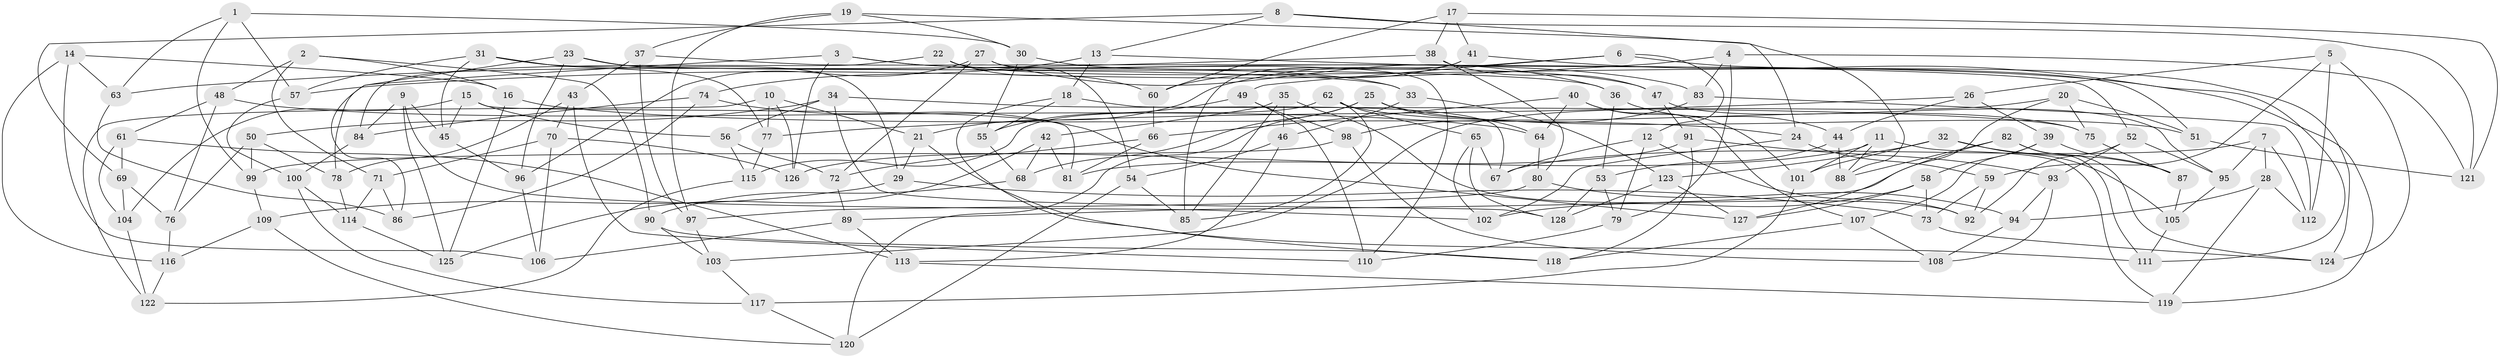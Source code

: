 // Generated by graph-tools (version 1.1) at 2025/37/03/09/25 02:37:49]
// undirected, 128 vertices, 256 edges
graph export_dot {
graph [start="1"]
  node [color=gray90,style=filled];
  1;
  2;
  3;
  4;
  5;
  6;
  7;
  8;
  9;
  10;
  11;
  12;
  13;
  14;
  15;
  16;
  17;
  18;
  19;
  20;
  21;
  22;
  23;
  24;
  25;
  26;
  27;
  28;
  29;
  30;
  31;
  32;
  33;
  34;
  35;
  36;
  37;
  38;
  39;
  40;
  41;
  42;
  43;
  44;
  45;
  46;
  47;
  48;
  49;
  50;
  51;
  52;
  53;
  54;
  55;
  56;
  57;
  58;
  59;
  60;
  61;
  62;
  63;
  64;
  65;
  66;
  67;
  68;
  69;
  70;
  71;
  72;
  73;
  74;
  75;
  76;
  77;
  78;
  79;
  80;
  81;
  82;
  83;
  84;
  85;
  86;
  87;
  88;
  89;
  90;
  91;
  92;
  93;
  94;
  95;
  96;
  97;
  98;
  99;
  100;
  101;
  102;
  103;
  104;
  105;
  106;
  107;
  108;
  109;
  110;
  111;
  112;
  113;
  114;
  115;
  116;
  117;
  118;
  119;
  120;
  121;
  122;
  123;
  124;
  125;
  126;
  127;
  128;
  1 -- 99;
  1 -- 30;
  1 -- 57;
  1 -- 63;
  2 -- 90;
  2 -- 48;
  2 -- 71;
  2 -- 16;
  3 -- 33;
  3 -- 78;
  3 -- 83;
  3 -- 126;
  4 -- 79;
  4 -- 121;
  4 -- 57;
  4 -- 83;
  5 -- 124;
  5 -- 59;
  5 -- 26;
  5 -- 112;
  6 -- 21;
  6 -- 124;
  6 -- 12;
  6 -- 49;
  7 -- 112;
  7 -- 95;
  7 -- 67;
  7 -- 28;
  8 -- 24;
  8 -- 13;
  8 -- 121;
  8 -- 69;
  9 -- 84;
  9 -- 45;
  9 -- 125;
  9 -- 102;
  10 -- 122;
  10 -- 126;
  10 -- 77;
  10 -- 21;
  11 -- 88;
  11 -- 101;
  11 -- 81;
  11 -- 119;
  12 -- 67;
  12 -- 79;
  12 -- 92;
  13 -- 18;
  13 -- 119;
  13 -- 74;
  14 -- 116;
  14 -- 16;
  14 -- 106;
  14 -- 63;
  15 -- 104;
  15 -- 81;
  15 -- 45;
  15 -- 56;
  16 -- 125;
  16 -- 24;
  17 -- 121;
  17 -- 38;
  17 -- 60;
  17 -- 41;
  18 -- 55;
  18 -- 118;
  18 -- 67;
  19 -- 30;
  19 -- 37;
  19 -- 97;
  19 -- 88;
  20 -- 51;
  20 -- 103;
  20 -- 127;
  20 -- 75;
  21 -- 111;
  21 -- 29;
  22 -- 54;
  22 -- 51;
  22 -- 60;
  22 -- 84;
  23 -- 86;
  23 -- 96;
  23 -- 36;
  23 -- 29;
  24 -- 102;
  24 -- 59;
  25 -- 120;
  25 -- 68;
  25 -- 51;
  25 -- 64;
  26 -- 39;
  26 -- 44;
  26 -- 77;
  27 -- 110;
  27 -- 36;
  27 -- 96;
  27 -- 72;
  28 -- 112;
  28 -- 119;
  28 -- 94;
  29 -- 109;
  29 -- 73;
  30 -- 47;
  30 -- 55;
  31 -- 77;
  31 -- 57;
  31 -- 33;
  31 -- 45;
  32 -- 123;
  32 -- 105;
  32 -- 101;
  32 -- 87;
  33 -- 123;
  33 -- 46;
  34 -- 128;
  34 -- 56;
  34 -- 75;
  34 -- 50;
  35 -- 85;
  35 -- 42;
  35 -- 92;
  35 -- 46;
  36 -- 44;
  36 -- 53;
  37 -- 43;
  37 -- 52;
  37 -- 97;
  38 -- 63;
  38 -- 80;
  38 -- 47;
  39 -- 107;
  39 -- 87;
  39 -- 58;
  40 -- 66;
  40 -- 64;
  40 -- 107;
  40 -- 101;
  41 -- 85;
  41 -- 111;
  41 -- 60;
  42 -- 68;
  42 -- 125;
  42 -- 81;
  43 -- 70;
  43 -- 110;
  43 -- 78;
  44 -- 88;
  44 -- 53;
  45 -- 96;
  46 -- 113;
  46 -- 54;
  47 -- 95;
  47 -- 91;
  48 -- 64;
  48 -- 76;
  48 -- 61;
  49 -- 110;
  49 -- 98;
  49 -- 55;
  50 -- 76;
  50 -- 99;
  50 -- 78;
  51 -- 121;
  52 -- 92;
  52 -- 93;
  52 -- 95;
  53 -- 79;
  53 -- 128;
  54 -- 85;
  54 -- 120;
  55 -- 68;
  56 -- 72;
  56 -- 115;
  57 -- 100;
  58 -- 127;
  58 -- 102;
  58 -- 73;
  59 -- 92;
  59 -- 73;
  60 -- 66;
  61 -- 104;
  61 -- 69;
  61 -- 113;
  62 -- 115;
  62 -- 85;
  62 -- 65;
  62 -- 75;
  63 -- 86;
  64 -- 80;
  65 -- 67;
  65 -- 102;
  65 -- 128;
  66 -- 81;
  66 -- 72;
  68 -- 90;
  69 -- 104;
  69 -- 76;
  70 -- 106;
  70 -- 126;
  70 -- 71;
  71 -- 86;
  71 -- 114;
  72 -- 89;
  73 -- 124;
  74 -- 127;
  74 -- 84;
  74 -- 86;
  75 -- 87;
  76 -- 116;
  77 -- 115;
  78 -- 114;
  79 -- 110;
  80 -- 94;
  80 -- 97;
  82 -- 124;
  82 -- 111;
  82 -- 88;
  82 -- 89;
  83 -- 112;
  83 -- 98;
  84 -- 100;
  87 -- 105;
  89 -- 106;
  89 -- 113;
  90 -- 118;
  90 -- 103;
  91 -- 118;
  91 -- 126;
  91 -- 93;
  93 -- 94;
  93 -- 108;
  94 -- 108;
  95 -- 105;
  96 -- 106;
  97 -- 103;
  98 -- 108;
  98 -- 99;
  99 -- 109;
  100 -- 114;
  100 -- 117;
  101 -- 117;
  103 -- 117;
  104 -- 122;
  105 -- 111;
  107 -- 108;
  107 -- 118;
  109 -- 120;
  109 -- 116;
  113 -- 119;
  114 -- 125;
  115 -- 122;
  116 -- 122;
  117 -- 120;
  123 -- 127;
  123 -- 128;
}
